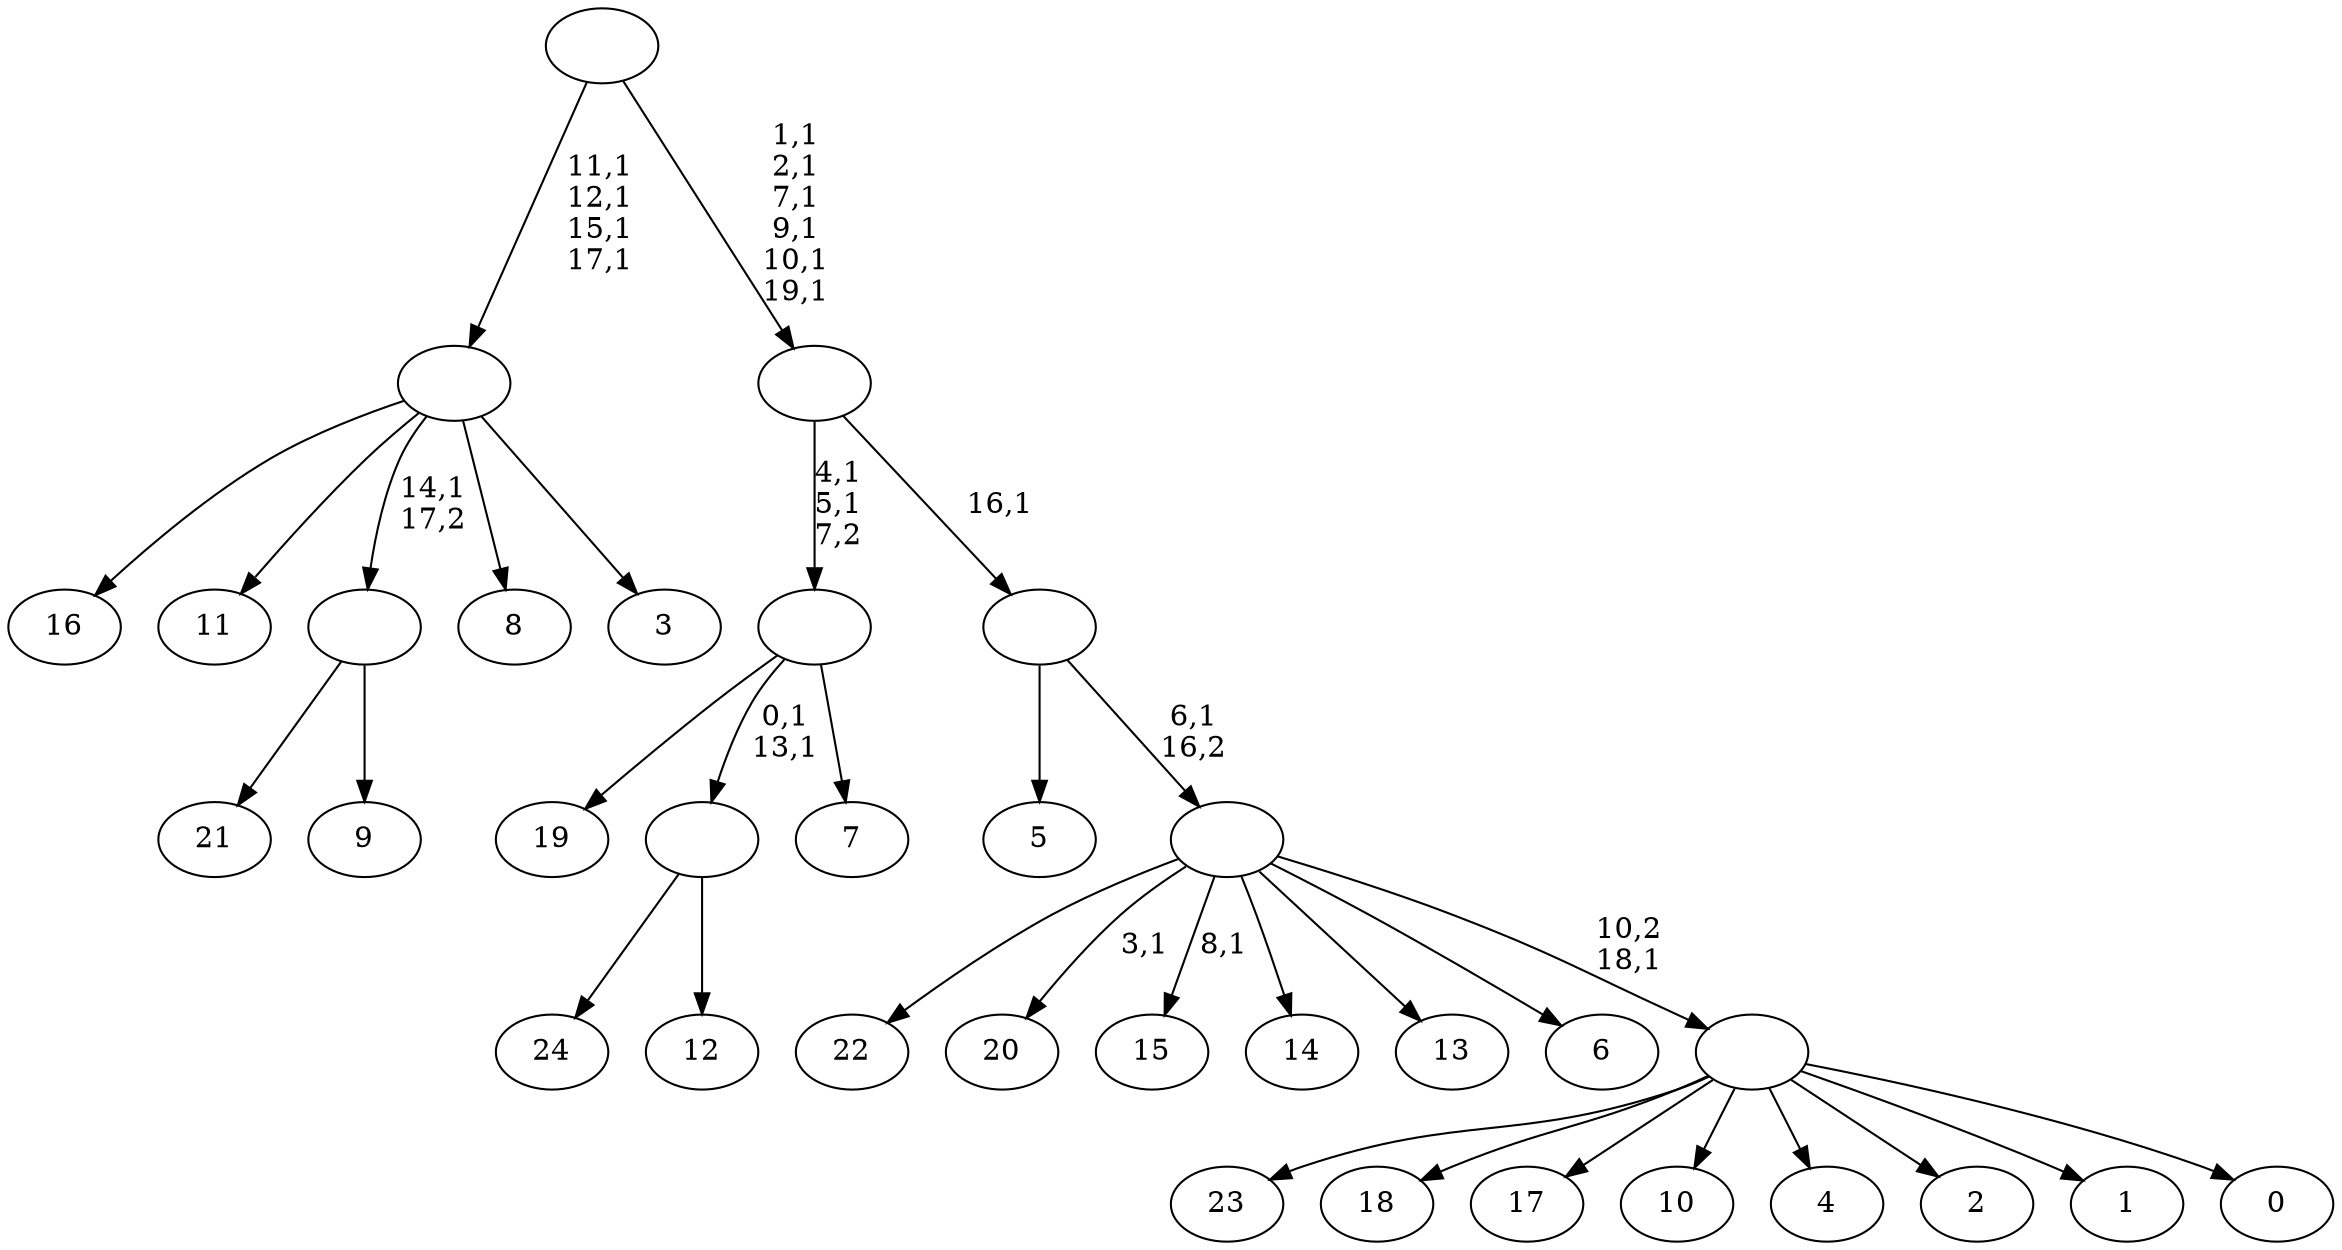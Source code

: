 digraph T {
	45 [label="24"]
	44 [label="23"]
	43 [label="22"]
	42 [label="21"]
	41 [label="20"]
	39 [label="19"]
	38 [label="18"]
	37 [label="17"]
	36 [label="16"]
	35 [label="15"]
	33 [label="14"]
	32 [label="13"]
	31 [label="12"]
	30 [label=""]
	28 [label="11"]
	27 [label="10"]
	26 [label="9"]
	25 [label=""]
	24 [label="8"]
	23 [label="7"]
	22 [label=""]
	20 [label="6"]
	19 [label="5"]
	18 [label="4"]
	17 [label="3"]
	16 [label=""]
	12 [label="2"]
	11 [label="1"]
	10 [label="0"]
	9 [label=""]
	8 [label=""]
	7 [label=""]
	6 [label=""]
	0 [label=""]
	30 -> 45 [label=""]
	30 -> 31 [label=""]
	25 -> 42 [label=""]
	25 -> 26 [label=""]
	22 -> 30 [label="0,1\n13,1"]
	22 -> 39 [label=""]
	22 -> 23 [label=""]
	16 -> 36 [label=""]
	16 -> 28 [label=""]
	16 -> 25 [label="14,1\n17,2"]
	16 -> 24 [label=""]
	16 -> 17 [label=""]
	9 -> 44 [label=""]
	9 -> 38 [label=""]
	9 -> 37 [label=""]
	9 -> 27 [label=""]
	9 -> 18 [label=""]
	9 -> 12 [label=""]
	9 -> 11 [label=""]
	9 -> 10 [label=""]
	8 -> 35 [label="8,1"]
	8 -> 41 [label="3,1"]
	8 -> 43 [label=""]
	8 -> 33 [label=""]
	8 -> 32 [label=""]
	8 -> 20 [label=""]
	8 -> 9 [label="10,2\n18,1"]
	7 -> 19 [label=""]
	7 -> 8 [label="6,1\n16,2"]
	6 -> 22 [label="4,1\n5,1\n7,2"]
	6 -> 7 [label="16,1"]
	0 -> 6 [label="1,1\n2,1\n7,1\n9,1\n10,1\n19,1"]
	0 -> 16 [label="11,1\n12,1\n15,1\n17,1"]
}
